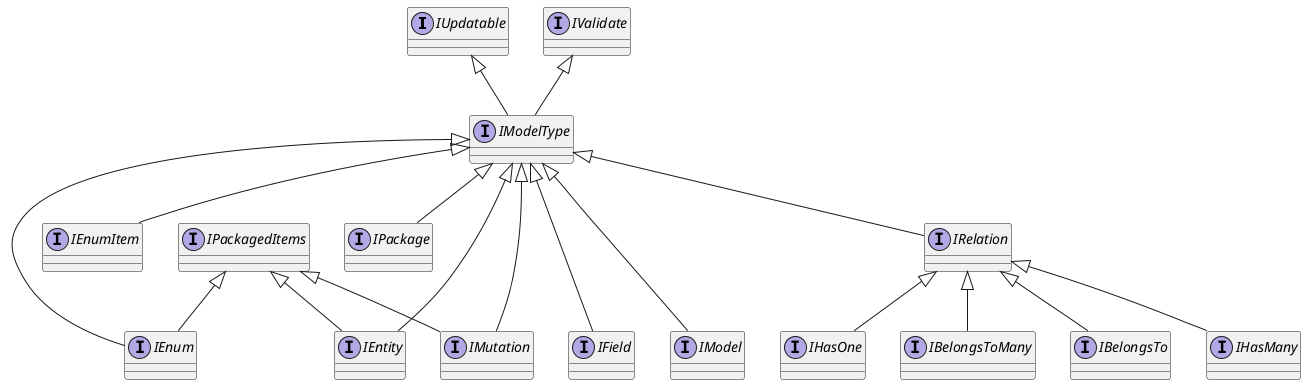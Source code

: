 @startuml hierarchy

interface IUpdatable
interface IValidate
interface IModelType extends IValidate, IUpdatable
together {
  interface IEnum extends IModelType, IPackagedItems
  interface IEnumItem extends IModelType
}
together {
  interface IPackage extends IModelType
  interface IPackagedItems
}
together {
  interface IEntity extends IPackagedItems, IModelType
  interface IField extends IModelType
  interface IModel extends IModelType
  interface IMutation extends IModelType, IPackagedItems
}
together {
  interface IRelation extends IModelType
  interface IBelongsToMany extends IRelation
  interface IBelongsTo extends IRelation
  interface IHasMany extends IRelation
  interface IHasOne extends IRelation
}

@enduml
